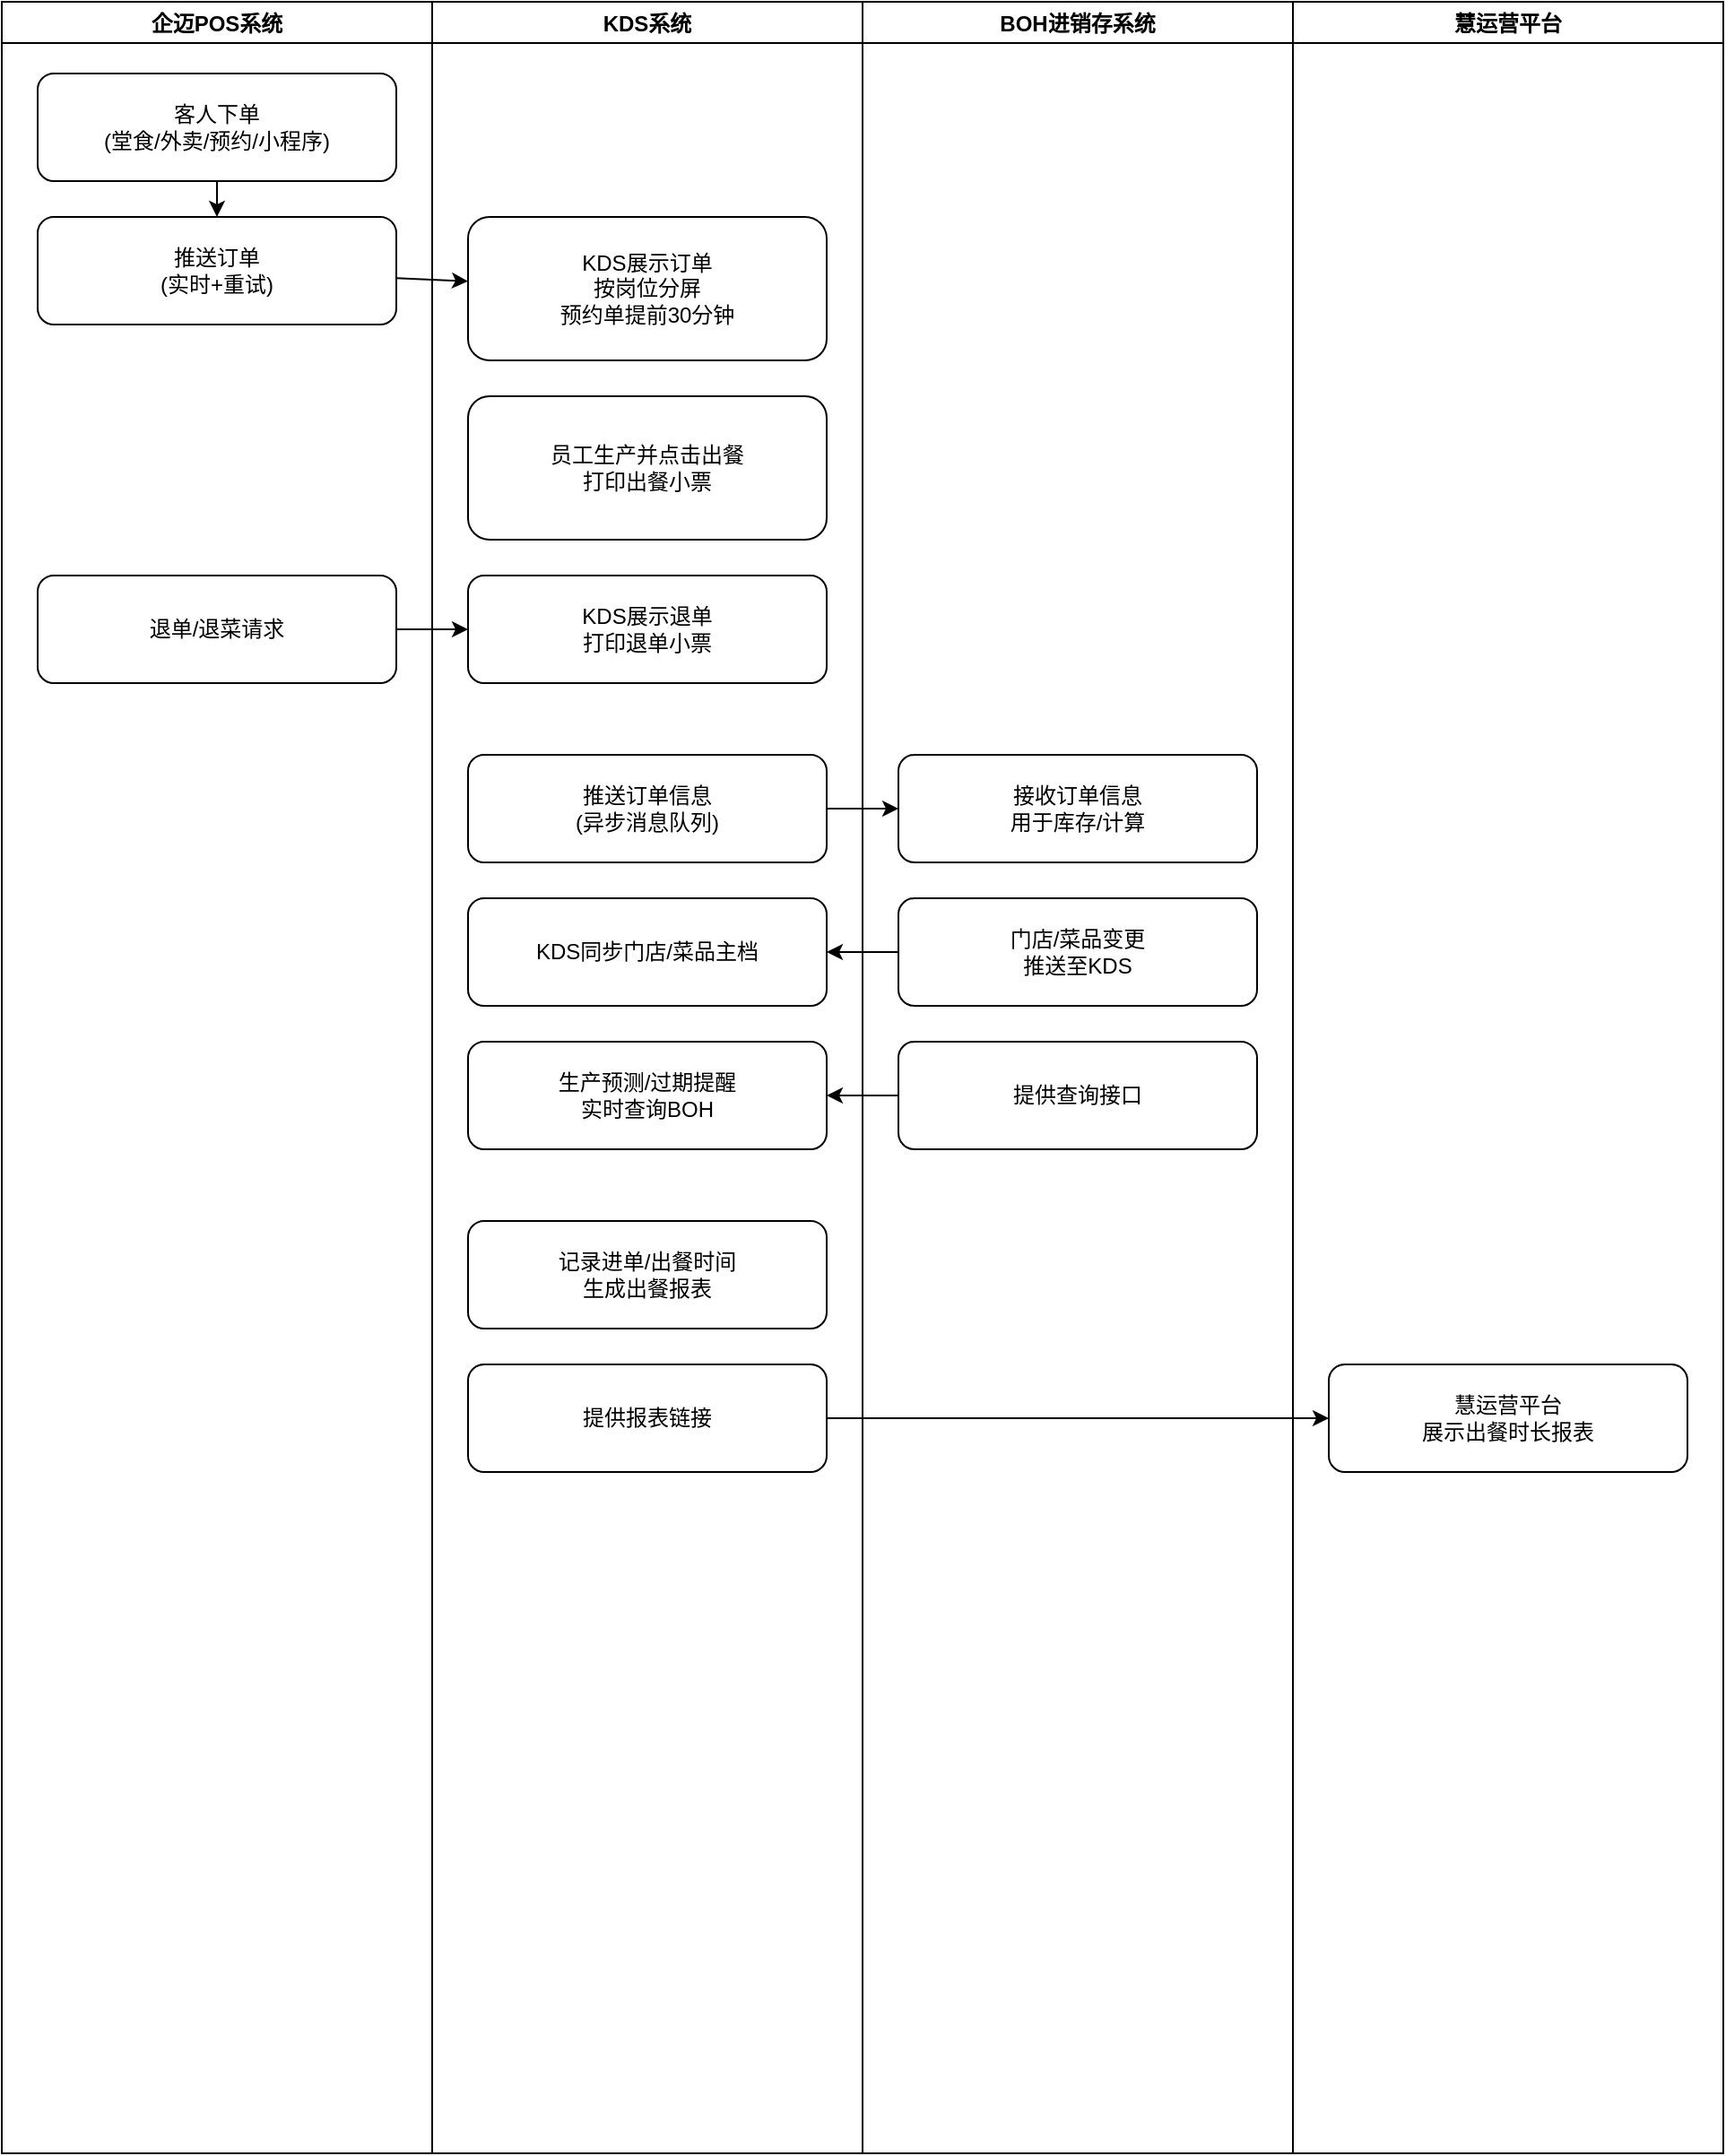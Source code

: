 <mxfile version="28.1.1">
  <diagram id="data-flow" name="KDS系统数据交互流转">
    <mxGraphModel dx="1282" dy="694" grid="1" gridSize="10" guides="1" tooltips="1" connect="1" arrows="1" fold="1" page="1" pageScale="1" pageWidth="827" pageHeight="1169" math="0" shadow="0">
      <root>
        <mxCell id="0" />
        <mxCell id="1" parent="0" />
        <mxCell id="lane-pos" value="企迈POS系统" style="swimlane" parent="1" vertex="1">
          <mxGeometry width="240" height="1200" as="geometry" />
        </mxCell>
        <mxCell id="order-pos" value="客人下单&lt;div&gt;(堂食/外卖/预约/小程序)&lt;/div&gt;" style="rounded=1;whiteSpace=wrap;html=1;" parent="lane-pos" vertex="1">
          <mxGeometry x="20" y="40" width="200" height="60" as="geometry" />
        </mxCell>
        <mxCell id="push-order" value="推送订单&lt;div&gt;(实时+重试)&lt;/div&gt;" style="rounded=1;whiteSpace=wrap;html=1;" parent="lane-pos" vertex="1">
          <mxGeometry x="20" y="120" width="200" height="60" as="geometry" />
        </mxCell>
        <mxCell id="refund-pos" value="退单/退菜请求" style="rounded=1;whiteSpace=wrap;html=1;" parent="lane-pos" vertex="1">
          <mxGeometry x="20" y="320" width="200" height="60" as="geometry" />
        </mxCell>
        <mxCell id="lane-kds" value="KDS系统" style="swimlane" parent="1" vertex="1">
          <mxGeometry x="240" width="240" height="1200" as="geometry" />
        </mxCell>
        <mxCell id="kds-show" value="KDS展示订单&lt;div&gt;按岗位分屏&lt;/div&gt;&lt;div&gt;预约单提前30分钟&lt;/div&gt;" style="rounded=1;whiteSpace=wrap;html=1;" parent="lane-kds" vertex="1">
          <mxGeometry x="20" y="120" width="200" height="80" as="geometry" />
        </mxCell>
        <mxCell id="kds-cook" value="员工生产并点击出餐&lt;div&gt;打印出餐小票&lt;/div&gt;" style="rounded=1;whiteSpace=wrap;html=1;" parent="lane-kds" vertex="1">
          <mxGeometry x="20" y="220" width="200" height="80" as="geometry" />
        </mxCell>
        <mxCell id="kds-refund" value="KDS展示退单&lt;div&gt;打印退单小票&lt;/div&gt;" style="rounded=1;whiteSpace=wrap;html=1;" parent="lane-kds" vertex="1">
          <mxGeometry x="20" y="320" width="200" height="60" as="geometry" />
        </mxCell>
        <mxCell id="kds-to-boh" value="推送订单信息&lt;div&gt;(异步消息队列)&lt;/div&gt;" style="rounded=1;whiteSpace=wrap;html=1;" parent="lane-kds" vertex="1">
          <mxGeometry x="20" y="420" width="200" height="60" as="geometry" />
        </mxCell>
        <mxCell id="kds-sync" value="KDS同步门店/菜品主档" style="rounded=1;whiteSpace=wrap;html=1;" parent="lane-kds" vertex="1">
          <mxGeometry x="20" y="500" width="200" height="60" as="geometry" />
        </mxCell>
        <mxCell id="kds-query" value="生产预测/过期提醒&lt;div&gt;实时查询BOH&lt;/div&gt;" style="rounded=1;whiteSpace=wrap;html=1;" parent="lane-kds" vertex="1">
          <mxGeometry x="20" y="580" width="200" height="60" as="geometry" />
        </mxCell>
        <mxCell id="kds-report" value="记录进单/出餐时间&lt;div&gt;生成出餐报表&lt;/div&gt;" style="rounded=1;whiteSpace=wrap;html=1;" parent="lane-kds" vertex="1">
          <mxGeometry x="20" y="680" width="200" height="60" as="geometry" />
        </mxCell>
        <mxCell id="report-link" value="提供报表链接" style="rounded=1;whiteSpace=wrap;html=1;" parent="lane-kds" vertex="1">
          <mxGeometry x="20" y="760" width="200" height="60" as="geometry" />
        </mxCell>
        <mxCell id="lane-boh" value="BOH进销存系统" style="swimlane" parent="1" vertex="1">
          <mxGeometry x="480" width="240" height="1200" as="geometry" />
        </mxCell>
        <mxCell id="boh-receive" value="接收订单信息&lt;div&gt;用于库存/计算&lt;/div&gt;" style="rounded=1;whiteSpace=wrap;html=1;" parent="lane-boh" vertex="1">
          <mxGeometry x="20" y="420" width="200" height="60" as="geometry" />
        </mxCell>
        <mxCell id="boh-change" value="门店/菜品变更&lt;div&gt;推送至KDS&lt;/div&gt;" style="rounded=1;whiteSpace=wrap;html=1;" parent="lane-boh" vertex="1">
          <mxGeometry x="20" y="500" width="200" height="60" as="geometry" />
        </mxCell>
        <mxCell id="boh-provide" value="提供查询接口" style="rounded=1;whiteSpace=wrap;html=1;" parent="lane-boh" vertex="1">
          <mxGeometry x="20" y="580" width="200" height="60" as="geometry" />
        </mxCell>
        <mxCell id="lane-hyy" value="慧运营平台" style="swimlane" parent="1" vertex="1">
          <mxGeometry x="720" width="240" height="1200" as="geometry" />
        </mxCell>
        <mxCell id="hyy-view" value="慧运营平台&lt;div&gt;展示出餐时长报表&lt;/div&gt;" style="rounded=1;whiteSpace=wrap;html=1;" parent="lane-hyy" vertex="1">
          <mxGeometry x="20" y="760" width="200" height="60" as="geometry" />
        </mxCell>
        <mxCell id="edge1" parent="1" source="order-pos" target="push-order" edge="1">
          <mxGeometry relative="1" as="geometry" />
        </mxCell>
        <mxCell id="edge2" parent="1" source="push-order" target="kds-show" edge="1">
          <mxGeometry relative="1" as="geometry" />
        </mxCell>
        <mxCell id="edge3" parent="1" source="refund-pos" target="kds-refund" edge="1">
          <mxGeometry relative="1" as="geometry" />
        </mxCell>
        <mxCell id="edge4" parent="1" source="kds-to-boh" target="boh-receive" edge="1">
          <mxGeometry relative="1" as="geometry" />
        </mxCell>
        <mxCell id="edge5" parent="1" source="boh-change" target="kds-sync" edge="1">
          <mxGeometry relative="1" as="geometry" />
        </mxCell>
        <mxCell id="edge6" style="entryX=1;entryY=0.5;entryDx=0;entryDy=0;exitX=0;exitY=0.5;exitDx=0;exitDy=0;" parent="1" source="boh-provide" target="kds-query" edge="1">
          <mxGeometry relative="1" as="geometry">
            <mxPoint x="990" y="620" as="sourcePoint" />
          </mxGeometry>
        </mxCell>
        <mxCell id="edge7" parent="1" source="report-link" target="hyy-view" edge="1">
          <mxGeometry relative="1" as="geometry" />
        </mxCell>
      </root>
    </mxGraphModel>
  </diagram>
</mxfile>
